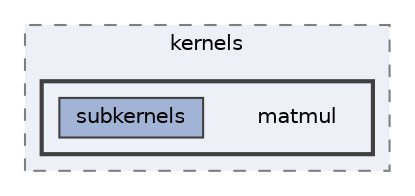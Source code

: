 digraph "/home/runner/work/machine-learning-compilers/machine-learning-compilers/include/mlc/kernels/matmul"
{
 // LATEX_PDF_SIZE
  bgcolor="transparent";
  edge [fontname=Helvetica,fontsize=10,labelfontname=Helvetica,labelfontsize=10];
  node [fontname=Helvetica,fontsize=10,shape=box,height=0.2,width=0.4];
  compound=true
  subgraph clusterdir_268f02cdae9f498a0b5a6088de2d9299 {
    graph [ bgcolor="#edf0f7", pencolor="grey50", label="kernels", fontname=Helvetica,fontsize=10 style="filled,dashed", URL="dir_268f02cdae9f498a0b5a6088de2d9299.html",tooltip=""]
  subgraph clusterdir_5e450f69b371a785ca2fde61e674b7ec {
    graph [ bgcolor="#edf0f7", pencolor="grey25", label="", fontname=Helvetica,fontsize=10 style="filled,bold", URL="dir_5e450f69b371a785ca2fde61e674b7ec.html",tooltip=""]
    dir_5e450f69b371a785ca2fde61e674b7ec [shape=plaintext, label="matmul"];
  dir_30f47ad1082ce91b77276fad32f47262 [label="subkernels", fillcolor="#a2b4d6", color="grey25", style="filled", URL="dir_30f47ad1082ce91b77276fad32f47262.html",tooltip=""];
  }
  }
}

